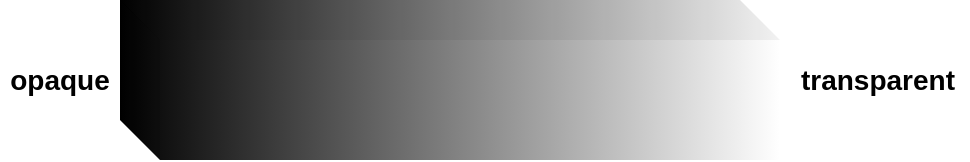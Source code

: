 <mxfile version="19.0.3" type="device"><diagram id="DubzxFECmjJ_xHWW-QsB" name="blackboxiness"><mxGraphModel dx="1033" dy="595" grid="1" gridSize="10" guides="1" tooltips="1" connect="1" arrows="1" fold="1" page="1" pageScale="1" pageWidth="827" pageHeight="1169" math="0" shadow="0"><root><mxCell id="0"/><mxCell id="1" parent="0"/><mxCell id="RgbfE9EHeo4Ip0B_5EXA-1" value="" style="shape=cube;whiteSpace=wrap;html=1;boundedLbl=1;backgroundOutline=1;darkOpacity=0.05;darkOpacity2=0.1;gradientColor=#000000;gradientDirection=west;fillColor=default;strokeWidth=2;strokeColor=none;" parent="1" vertex="1"><mxGeometry x="80" y="40" width="330" height="80" as="geometry"/></mxCell><mxCell id="RgbfE9EHeo4Ip0B_5EXA-2" value="&lt;font style=&quot;font-size: 14px;&quot;&gt;&lt;b&gt;opaque&lt;/b&gt;&lt;/font&gt;" style="text;html=1;strokeColor=none;fillColor=none;align=center;verticalAlign=middle;whiteSpace=wrap;rounded=0;rotation=0;" parent="1" vertex="1"><mxGeometry x="20" y="65" width="60" height="30" as="geometry"/></mxCell><mxCell id="RgbfE9EHeo4Ip0B_5EXA-3" value="&lt;font style=&quot;font-size: 14px;&quot;&gt;&lt;b&gt;transparent&lt;/b&gt;&lt;/font&gt;" style="text;html=1;strokeColor=none;fillColor=none;align=center;verticalAlign=middle;whiteSpace=wrap;rounded=0;rotation=0;" parent="1" vertex="1"><mxGeometry x="414" y="65" width="90" height="30" as="geometry"/></mxCell></root></mxGraphModel></diagram></mxfile>